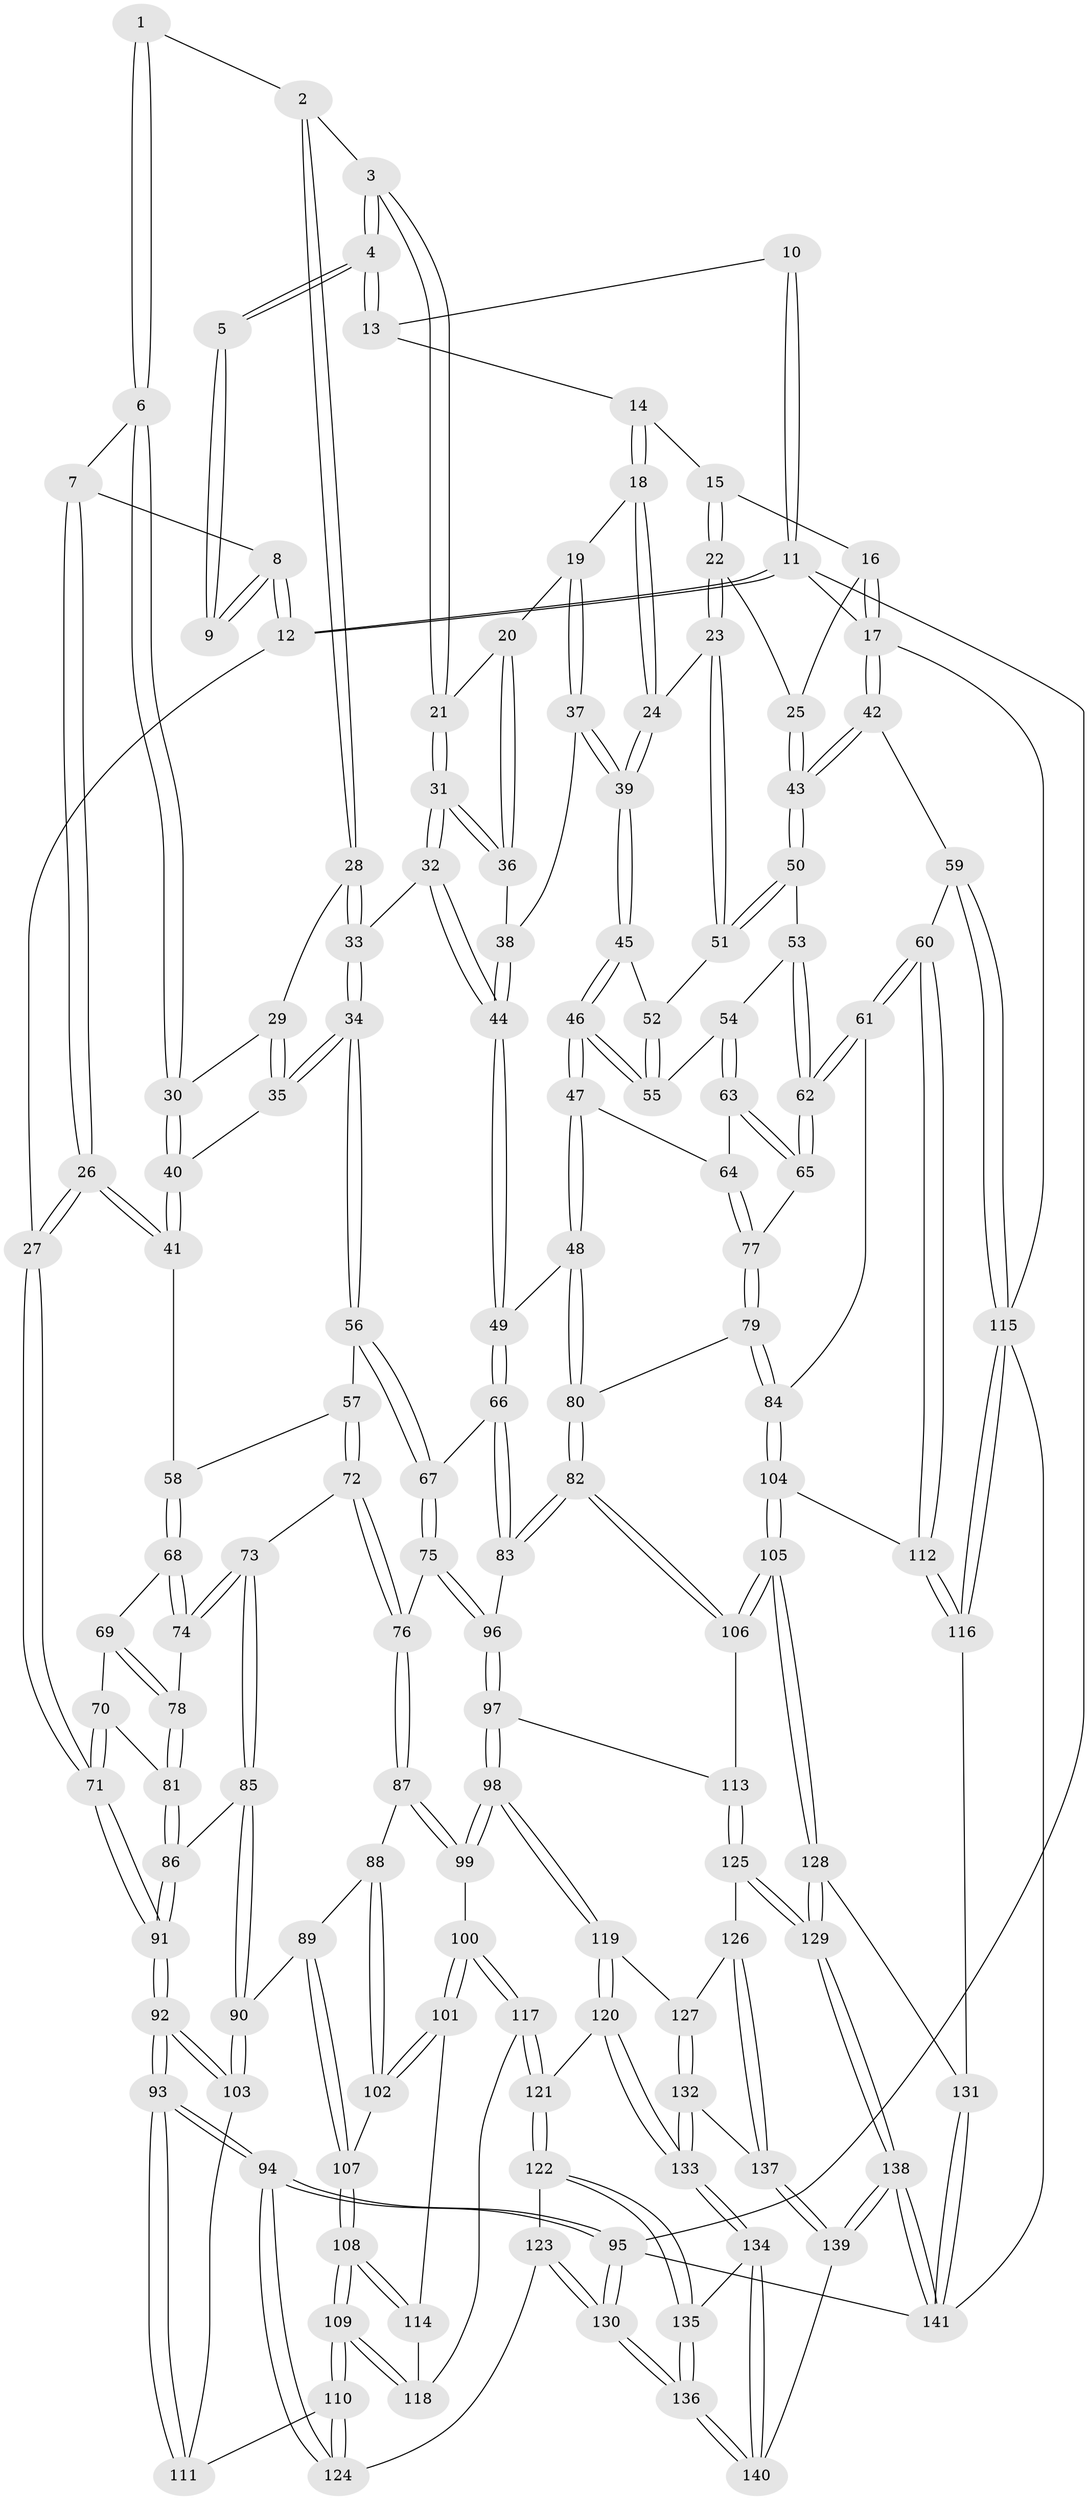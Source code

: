 // Generated by graph-tools (version 1.1) at 2025/11/02/27/25 16:11:58]
// undirected, 141 vertices, 349 edges
graph export_dot {
graph [start="1"]
  node [color=gray90,style=filled];
  1 [pos="+0.22919033241658493+0.059268620690660107"];
  2 [pos="+0.3790567540266644+0.05259933882725469"];
  3 [pos="+0.40085365581059956+0.0344291353012984"];
  4 [pos="+0.40954645852015154+0"];
  5 [pos="+0.21612958223602566+0.036602604941310526"];
  6 [pos="+0.1616392056198044+0.13564636992833706"];
  7 [pos="+0.13424481039914976+0.08861670617104973"];
  8 [pos="+0.11811892754426+0.024783165670707416"];
  9 [pos="+0.1306363689618679+0"];
  10 [pos="+0.15333606589581503+0"];
  11 [pos="+0+0"];
  12 [pos="+0+0.16926590875208733"];
  13 [pos="+0.4375012483970374+0"];
  14 [pos="+0.7127458303062749+0"];
  15 [pos="+0.9973041359123823+0"];
  16 [pos="+1+0"];
  17 [pos="+1+0"];
  18 [pos="+0.6834728908195374+0.08993769699782107"];
  19 [pos="+0.6476106647015217+0.10444289523399174"];
  20 [pos="+0.47318500531234037+0.11689260559752576"];
  21 [pos="+0.41481391630985154+0.05814708662460254"];
  22 [pos="+0.8153132636902192+0.18960853328545904"];
  23 [pos="+0.8092683109020513+0.19237928312560934"];
  24 [pos="+0.6862737652840095+0.09759400544482598"];
  25 [pos="+0.9222442480122075+0.18439304514885832"];
  26 [pos="+0+0.22659234044569976"];
  27 [pos="+0+0.22655546238309365"];
  28 [pos="+0.33952395816781195+0.09629218992318901"];
  29 [pos="+0.30244532152026826+0.11769016293098099"];
  30 [pos="+0.170734936718229+0.16268647625764462"];
  31 [pos="+0.39597440428952135+0.283230698016686"];
  32 [pos="+0.38918092273229804+0.300997993834018"];
  33 [pos="+0.3296677134083102+0.30597056454621424"];
  34 [pos="+0.3286614308624338+0.3063537059635173"];
  35 [pos="+0.27259358837213793+0.2752367369597047"];
  36 [pos="+0.5029936928401721+0.17379547303381657"];
  37 [pos="+0.5327490277548841+0.19912820851576113"];
  38 [pos="+0.5319977769179576+0.19912209914525678"];
  39 [pos="+0.6475614214958919+0.2516469025307945"];
  40 [pos="+0.15292449308859055+0.2332841037525065"];
  41 [pos="+0.1263290138167469+0.25270851644171366"];
  42 [pos="+1+0.3643251262674285"];
  43 [pos="+1+0.2870171287320193"];
  44 [pos="+0.49105355385699145+0.35579505028247915"];
  45 [pos="+0.6507340493355513+0.2622344012930486"];
  46 [pos="+0.6274947985192219+0.35036626489639566"];
  47 [pos="+0.6190473967323805+0.36556000644181"];
  48 [pos="+0.5539529234640149+0.3913690423975283"];
  49 [pos="+0.5191001811362465+0.38980241134760507"];
  50 [pos="+0.8487037034454813+0.3062425157879405"];
  51 [pos="+0.8041228559745766+0.21225057824429824"];
  52 [pos="+0.7503117998105311+0.25744973418846223"];
  53 [pos="+0.8418576002370733+0.3166942597222447"];
  54 [pos="+0.7781821012844083+0.33584603756780484"];
  55 [pos="+0.7654640075582263+0.3260192157151334"];
  56 [pos="+0.3258653781574542+0.3136252477045627"];
  57 [pos="+0.2382782546413387+0.3933584414419819"];
  58 [pos="+0.13464105612113572+0.339159683919023"];
  59 [pos="+1+0.49544978530592065"];
  60 [pos="+1+0.4992835397697836"];
  61 [pos="+0.8791227612038047+0.5066382867049485"];
  62 [pos="+0.8729927333170475+0.4972196302378658"];
  63 [pos="+0.7713062308366503+0.40100891021822793"];
  64 [pos="+0.6676044195495722+0.4008083546506925"];
  65 [pos="+0.8312821480113513+0.45968044747368036"];
  66 [pos="+0.4689293297710035+0.46257912040525684"];
  67 [pos="+0.3452046471267995+0.5232025413901433"];
  68 [pos="+0.11954413057326356+0.3836213099388828"];
  69 [pos="+0.07030741268154844+0.42080373032896584"];
  70 [pos="+0.007587693029269898+0.42531485288110255"];
  71 [pos="+0+0.3439161085751335"];
  72 [pos="+0.22743770611655195+0.4933174060199513"];
  73 [pos="+0.20633258643850672+0.4895620063357323"];
  74 [pos="+0.19703357939783495+0.4846347842444868"];
  75 [pos="+0.3423334773710356+0.5266356417145552"];
  76 [pos="+0.2869190802683438+0.5451229010803281"];
  77 [pos="+0.6842558915982543+0.4400789534146239"];
  78 [pos="+0.1013918517168041+0.48864809828022254"];
  79 [pos="+0.7302184761434718+0.5754454334471308"];
  80 [pos="+0.6377600633647895+0.5921388926640793"];
  81 [pos="+0.06227948029379162+0.5571551144626943"];
  82 [pos="+0.5929428413237952+0.6281906999793504"];
  83 [pos="+0.5383994564272709+0.6144287068206611"];
  84 [pos="+0.7768488491238024+0.5849461754550447"];
  85 [pos="+0.07891993644279498+0.5929462127661825"];
  86 [pos="+0.05990163901627864+0.5739286111123176"];
  87 [pos="+0.2839761427053388+0.5519794026873731"];
  88 [pos="+0.2666993222550509+0.569169113553514"];
  89 [pos="+0.12955848449479537+0.630076012209637"];
  90 [pos="+0.09268778819684112+0.6195700250250761"];
  91 [pos="+0+0.5634405950493233"];
  92 [pos="+0+0.7831335144154071"];
  93 [pos="+0+0.8121880047760808"];
  94 [pos="+0+1"];
  95 [pos="+0+1"];
  96 [pos="+0.4454469516728477+0.6443450577188911"];
  97 [pos="+0.40951215604032754+0.7411365121368386"];
  98 [pos="+0.3922463491674071+0.7538091660401587"];
  99 [pos="+0.3398908788142786+0.7313764085463123"];
  100 [pos="+0.32809600217508583+0.7333883067727489"];
  101 [pos="+0.23914240195979364+0.7112828480044114"];
  102 [pos="+0.22908120360552897+0.6919295359528264"];
  103 [pos="+0.05231323370637451+0.6905797116466594"];
  104 [pos="+0.8075668962140418+0.7737049831152111"];
  105 [pos="+0.7566388753493065+0.8240533977050749"];
  106 [pos="+0.598659394093583+0.7437506612095458"];
  107 [pos="+0.16125000055968156+0.6816195924702213"];
  108 [pos="+0.14481959937431316+0.7577216583797216"];
  109 [pos="+0.11921201209122549+0.7880647350634638"];
  110 [pos="+0.11750373014382393+0.7899133918285293"];
  111 [pos="+0.11054702753672639+0.7852196555130027"];
  112 [pos="+0.8455754775934868+0.7750269281743727"];
  113 [pos="+0.5619615227522103+0.7703178857400385"];
  114 [pos="+0.22022646502511156+0.7421109204004106"];
  115 [pos="+1+0.8096130375997204"];
  116 [pos="+0.9716762015005966+0.8274839926771562"];
  117 [pos="+0.2457303650100622+0.8080375576962044"];
  118 [pos="+0.2303532260312711+0.7748021063981536"];
  119 [pos="+0.38892012137764714+0.8298972682143236"];
  120 [pos="+0.32873843847834233+0.8785676970036265"];
  121 [pos="+0.2308895879289348+0.8675817316981989"];
  122 [pos="+0.21018182573700947+0.8775622080802805"];
  123 [pos="+0.1382723979156457+0.8275378135617837"];
  124 [pos="+0.1211770579441532+0.8045287756964951"];
  125 [pos="+0.5313845368494837+0.8887996061719137"];
  126 [pos="+0.5108809222280832+0.8924320624376172"];
  127 [pos="+0.450887690262317+0.8793762161909362"];
  128 [pos="+0.7556285074491703+0.8297975229278811"];
  129 [pos="+0.6640967850253013+0.9876352669462202"];
  130 [pos="+0+1"];
  131 [pos="+0.8988240919094398+0.9798196996574626"];
  132 [pos="+0.4012388321809322+0.9886041066593118"];
  133 [pos="+0.35411578966279333+1"];
  134 [pos="+0.34810688842518994+1"];
  135 [pos="+0.20577223825959026+0.8959305456883498"];
  136 [pos="+0+1"];
  137 [pos="+0.48601588240546395+0.956673510745967"];
  138 [pos="+0.6746539125758814+1"];
  139 [pos="+0.5134933547605346+1"];
  140 [pos="+0.34735353379992134+1"];
  141 [pos="+0.9966001939500642+1"];
  1 -- 2;
  1 -- 6;
  1 -- 6;
  2 -- 3;
  2 -- 28;
  2 -- 28;
  3 -- 4;
  3 -- 4;
  3 -- 21;
  3 -- 21;
  4 -- 5;
  4 -- 5;
  4 -- 13;
  4 -- 13;
  5 -- 9;
  5 -- 9;
  6 -- 7;
  6 -- 30;
  6 -- 30;
  7 -- 8;
  7 -- 26;
  7 -- 26;
  8 -- 9;
  8 -- 9;
  8 -- 12;
  8 -- 12;
  10 -- 11;
  10 -- 11;
  10 -- 13;
  11 -- 12;
  11 -- 12;
  11 -- 17;
  11 -- 95;
  12 -- 27;
  13 -- 14;
  14 -- 15;
  14 -- 18;
  14 -- 18;
  15 -- 16;
  15 -- 22;
  15 -- 22;
  16 -- 17;
  16 -- 17;
  16 -- 25;
  17 -- 42;
  17 -- 42;
  17 -- 115;
  18 -- 19;
  18 -- 24;
  18 -- 24;
  19 -- 20;
  19 -- 37;
  19 -- 37;
  20 -- 21;
  20 -- 36;
  20 -- 36;
  21 -- 31;
  21 -- 31;
  22 -- 23;
  22 -- 23;
  22 -- 25;
  23 -- 24;
  23 -- 51;
  23 -- 51;
  24 -- 39;
  24 -- 39;
  25 -- 43;
  25 -- 43;
  26 -- 27;
  26 -- 27;
  26 -- 41;
  26 -- 41;
  27 -- 71;
  27 -- 71;
  28 -- 29;
  28 -- 33;
  28 -- 33;
  29 -- 30;
  29 -- 35;
  29 -- 35;
  30 -- 40;
  30 -- 40;
  31 -- 32;
  31 -- 32;
  31 -- 36;
  31 -- 36;
  32 -- 33;
  32 -- 44;
  32 -- 44;
  33 -- 34;
  33 -- 34;
  34 -- 35;
  34 -- 35;
  34 -- 56;
  34 -- 56;
  35 -- 40;
  36 -- 38;
  37 -- 38;
  37 -- 39;
  37 -- 39;
  38 -- 44;
  38 -- 44;
  39 -- 45;
  39 -- 45;
  40 -- 41;
  40 -- 41;
  41 -- 58;
  42 -- 43;
  42 -- 43;
  42 -- 59;
  43 -- 50;
  43 -- 50;
  44 -- 49;
  44 -- 49;
  45 -- 46;
  45 -- 46;
  45 -- 52;
  46 -- 47;
  46 -- 47;
  46 -- 55;
  46 -- 55;
  47 -- 48;
  47 -- 48;
  47 -- 64;
  48 -- 49;
  48 -- 80;
  48 -- 80;
  49 -- 66;
  49 -- 66;
  50 -- 51;
  50 -- 51;
  50 -- 53;
  51 -- 52;
  52 -- 55;
  52 -- 55;
  53 -- 54;
  53 -- 62;
  53 -- 62;
  54 -- 55;
  54 -- 63;
  54 -- 63;
  56 -- 57;
  56 -- 67;
  56 -- 67;
  57 -- 58;
  57 -- 72;
  57 -- 72;
  58 -- 68;
  58 -- 68;
  59 -- 60;
  59 -- 115;
  59 -- 115;
  60 -- 61;
  60 -- 61;
  60 -- 112;
  60 -- 112;
  61 -- 62;
  61 -- 62;
  61 -- 84;
  62 -- 65;
  62 -- 65;
  63 -- 64;
  63 -- 65;
  63 -- 65;
  64 -- 77;
  64 -- 77;
  65 -- 77;
  66 -- 67;
  66 -- 83;
  66 -- 83;
  67 -- 75;
  67 -- 75;
  68 -- 69;
  68 -- 74;
  68 -- 74;
  69 -- 70;
  69 -- 78;
  69 -- 78;
  70 -- 71;
  70 -- 71;
  70 -- 81;
  71 -- 91;
  71 -- 91;
  72 -- 73;
  72 -- 76;
  72 -- 76;
  73 -- 74;
  73 -- 74;
  73 -- 85;
  73 -- 85;
  74 -- 78;
  75 -- 76;
  75 -- 96;
  75 -- 96;
  76 -- 87;
  76 -- 87;
  77 -- 79;
  77 -- 79;
  78 -- 81;
  78 -- 81;
  79 -- 80;
  79 -- 84;
  79 -- 84;
  80 -- 82;
  80 -- 82;
  81 -- 86;
  81 -- 86;
  82 -- 83;
  82 -- 83;
  82 -- 106;
  82 -- 106;
  83 -- 96;
  84 -- 104;
  84 -- 104;
  85 -- 86;
  85 -- 90;
  85 -- 90;
  86 -- 91;
  86 -- 91;
  87 -- 88;
  87 -- 99;
  87 -- 99;
  88 -- 89;
  88 -- 102;
  88 -- 102;
  89 -- 90;
  89 -- 107;
  89 -- 107;
  90 -- 103;
  90 -- 103;
  91 -- 92;
  91 -- 92;
  92 -- 93;
  92 -- 93;
  92 -- 103;
  92 -- 103;
  93 -- 94;
  93 -- 94;
  93 -- 111;
  93 -- 111;
  94 -- 95;
  94 -- 95;
  94 -- 124;
  94 -- 124;
  95 -- 130;
  95 -- 130;
  95 -- 141;
  96 -- 97;
  96 -- 97;
  97 -- 98;
  97 -- 98;
  97 -- 113;
  98 -- 99;
  98 -- 99;
  98 -- 119;
  98 -- 119;
  99 -- 100;
  100 -- 101;
  100 -- 101;
  100 -- 117;
  100 -- 117;
  101 -- 102;
  101 -- 102;
  101 -- 114;
  102 -- 107;
  103 -- 111;
  104 -- 105;
  104 -- 105;
  104 -- 112;
  105 -- 106;
  105 -- 106;
  105 -- 128;
  105 -- 128;
  106 -- 113;
  107 -- 108;
  107 -- 108;
  108 -- 109;
  108 -- 109;
  108 -- 114;
  108 -- 114;
  109 -- 110;
  109 -- 110;
  109 -- 118;
  109 -- 118;
  110 -- 111;
  110 -- 124;
  110 -- 124;
  112 -- 116;
  112 -- 116;
  113 -- 125;
  113 -- 125;
  114 -- 118;
  115 -- 116;
  115 -- 116;
  115 -- 141;
  116 -- 131;
  117 -- 118;
  117 -- 121;
  117 -- 121;
  119 -- 120;
  119 -- 120;
  119 -- 127;
  120 -- 121;
  120 -- 133;
  120 -- 133;
  121 -- 122;
  121 -- 122;
  122 -- 123;
  122 -- 135;
  122 -- 135;
  123 -- 124;
  123 -- 130;
  123 -- 130;
  125 -- 126;
  125 -- 129;
  125 -- 129;
  126 -- 127;
  126 -- 137;
  126 -- 137;
  127 -- 132;
  127 -- 132;
  128 -- 129;
  128 -- 129;
  128 -- 131;
  129 -- 138;
  129 -- 138;
  130 -- 136;
  130 -- 136;
  131 -- 141;
  131 -- 141;
  132 -- 133;
  132 -- 133;
  132 -- 137;
  133 -- 134;
  133 -- 134;
  134 -- 135;
  134 -- 140;
  134 -- 140;
  135 -- 136;
  135 -- 136;
  136 -- 140;
  136 -- 140;
  137 -- 139;
  137 -- 139;
  138 -- 139;
  138 -- 139;
  138 -- 141;
  138 -- 141;
  139 -- 140;
}
